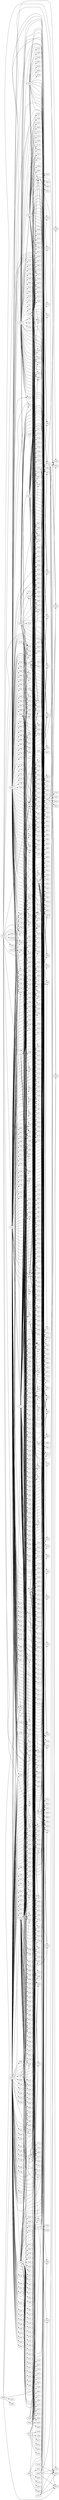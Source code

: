 digraph "Yeast-800" {
	rankdir=LR;
	"G1";
	"G2";
	"G3";
	"G4";
	"G5";
	"G6";
	"G7";
	"G8";
	"G9";
	"G10";
	"G11";
	"G12";
	"G13";
	"G14";
	"G15";
	"G16";
	"G17";
	"G18";
	"G19";
	"G20";
	"G21";
	"G22";
	"G23";
	"G24";
	"G25";
	"G26";
	"G27";
	"G28";
	"G29";
	"G30";
	"G31";
	"G32";
	"G33";
	"G34";
	"G35";
	"G36";
	"G37";
	"G38";
	"G39";
	"G40";
	"G41";
	"G42";
	"G43";
	"G44";
	"G45";
	"G46";
	"G47";
	"G48";
	"G49";
	"G50";
	"G51";
	"G52";
	"G53";
	"G54";
	"G55";
	"G56";
	"G57";
	"G58";
	"G59";
	"G60";
	"G61";
	"G62";
	"G63";
	"G64";
	"G65";
	"G66";
	"G67";
	"G68";
	"G69";
	"G70";
	"G71";
	"G72";
	"G73";
	"G74";
	"G75";
	"G76";
	"G77";
	"G78";
	"G79";
	"G80";
	"G81";
	"G82";
	"G83";
	"G84";
	"G85";
	"G86";
	"G87";
	"G88";
	"G89";
	"G90";
	"G91";
	"G92";
	"G93";
	"G94";
	"G95";
	"G96";
	"G97";
	"G98";
	"G99";
	"G100";
	"G101";
	"G102";
	"G103";
	"G104";
	"G105";
	"G106";
	"G107";
	"G108";
	"G109";
	"G110";
	"G111";
	"G112";
	"G113";
	"G114";
	"G115";
	"G116";
	"G117";
	"G118";
	"G119";
	"G120";
	"G121";
	"G122";
	"G123";
	"G124";
	"G125";
	"G126";
	"G127";
	"G128";
	"G129";
	"G130";
	"G131";
	"G132";
	"G133";
	"G134";
	"G135";
	"G136";
	"G137";
	"G138";
	"G139";
	"G140";
	"G141";
	"G142";
	"G143";
	"G144";
	"G145";
	"G146";
	"G147";
	"G148";
	"G149";
	"G150";
	"G151";
	"G152";
	"G153";
	"G154";
	"G155";
	"G156";
	"G157";
	"G158";
	"G159";
	"G160";
	"G161";
	"G162";
	"G163";
	"G164";
	"G165";
	"G166";
	"G167";
	"G168";
	"G169";
	"G170";
	"G171";
	"G172";
	"G173";
	"G174";
	"G175";
	"G176";
	"G177";
	"G178";
	"G179";
	"G180";
	"G181";
	"G182";
	"G183";
	"G184";
	"G185";
	"G186";
	"G187";
	"G188";
	"G189";
	"G190";
	"G191";
	"G192";
	"G193";
	"G194";
	"G195";
	"G196";
	"G197";
	"G198";
	"G199";
	"G200";
	"G201";
	"G202";
	"G203";
	"G204";
	"G205";
	"G206";
	"G207";
	"G208";
	"G209";
	"G210";
	"G211";
	"G212";
	"G213";
	"G214";
	"G215";
	"G216";
	"G217";
	"G218";
	"G219";
	"G220";
	"G221";
	"G222";
	"G223";
	"G224";
	"G225";
	"G226";
	"G227";
	"G228";
	"G229";
	"G230";
	"G231";
	"G232";
	"G233";
	"G234";
	"G235";
	"G236";
	"G237";
	"G238";
	"G239";
	"G240";
	"G241";
	"G242";
	"G243";
	"G244";
	"G245";
	"G246";
	"G247";
	"G248";
	"G249";
	"G250";
	"G251";
	"G252";
	"G253";
	"G254";
	"G255";
	"G256";
	"G257";
	"G258";
	"G259";
	"G260";
	"G261";
	"G262";
	"G263";
	"G264";
	"G265";
	"G266";
	"G267";
	"G268";
	"G269";
	"G270";
	"G271";
	"G272";
	"G273";
	"G274";
	"G275";
	"G276";
	"G277";
	"G278";
	"G279";
	"G280";
	"G281";
	"G282";
	"G283";
	"G284";
	"G285";
	"G286";
	"G287";
	"G288";
	"G289";
	"G290";
	"G291";
	"G292";
	"G293";
	"G294";
	"G295";
	"G296";
	"G297";
	"G298";
	"G299";
	"G300";
	"G301";
	"G302";
	"G303";
	"G304";
	"G305";
	"G306";
	"G307";
	"G308";
	"G309";
	"G310";
	"G311";
	"G312";
	"G313";
	"G314";
	"G315";
	"G316";
	"G317";
	"G318";
	"G319";
	"G320";
	"G321";
	"G322";
	"G323";
	"G324";
	"G325";
	"G326";
	"G327";
	"G328";
	"G329";
	"G330";
	"G331";
	"G332";
	"G333";
	"G334";
	"G335";
	"G336";
	"G337";
	"G338";
	"G339";
	"G340";
	"G341";
	"G342";
	"G343";
	"G344";
	"G345";
	"G346";
	"G347";
	"G348";
	"G349";
	"G350";
	"G351";
	"G352";
	"G353";
	"G354";
	"G355";
	"G356";
	"G357";
	"G358";
	"G359";
	"G360";
	"G361";
	"G362";
	"G363";
	"G364";
	"G365";
	"G366";
	"G367";
	"G368";
	"G369";
	"G370";
	"G371";
	"G372";
	"G373";
	"G374";
	"G375";
	"G376";
	"G377";
	"G378";
	"G379";
	"G380";
	"G381";
	"G382";
	"G383";
	"G384";
	"G385";
	"G386";
	"G387";
	"G388";
	"G389";
	"G390";
	"G391";
	"G392";
	"G393";
	"G394";
	"G395";
	"G396";
	"G397";
	"G398";
	"G399";
	"G400";
	"G401";
	"G402";
	"G403";
	"G404";
	"G405";
	"G406";
	"G407";
	"G408";
	"G409";
	"G410";
	"G411";
	"G412";
	"G413";
	"G414";
	"G415";
	"G416";
	"G417";
	"G418";
	"G419";
	"G420";
	"G421";
	"G422";
	"G423";
	"G424";
	"G425";
	"G426";
	"G427";
	"G428";
	"G429";
	"G430";
	"G431";
	"G432";
	"G433";
	"G434";
	"G435";
	"G436";
	"G437";
	"G438";
	"G439";
	"G440";
	"G441";
	"G442";
	"G443";
	"G444";
	"G445";
	"G446";
	"G447";
	"G448";
	"G449";
	"G450";
	"G451";
	"G452";
	"G453";
	"G454";
	"G455";
	"G456";
	"G457";
	"G458";
	"G459";
	"G460";
	"G461";
	"G462";
	"G463";
	"G464";
	"G465";
	"G466";
	"G467";
	"G468";
	"G469";
	"G470";
	"G471";
	"G472";
	"G473";
	"G474";
	"G475";
	"G476";
	"G477";
	"G478";
	"G479";
	"G480";
	"G481";
	"G482";
	"G483";
	"G484";
	"G485";
	"G486";
	"G487";
	"G488";
	"G489";
	"G490";
	"G491";
	"G492";
	"G493";
	"G494";
	"G495";
	"G496";
	"G497";
	"G498";
	"G499";
	"G500";
	"G501";
	"G502";
	"G503";
	"G504";
	"G505";
	"G506";
	"G507";
	"G508";
	"G509";
	"G510";
	"G511";
	"G512";
	"G513";
	"G514";
	"G515";
	"G516";
	"G517";
	"G518";
	"G519";
	"G520";
	"G521";
	"G522";
	"G523";
	"G524";
	"G525";
	"G526";
	"G527";
	"G528";
	"G529";
	"G530";
	"G531";
	"G532";
	"G533";
	"G534";
	"G535";
	"G536";
	"G537";
	"G538";
	"G539";
	"G540";
	"G541";
	"G542";
	"G543";
	"G544";
	"G545";
	"G546";
	"G547";
	"G548";
	"G549";
	"G550";
	"G551";
	"G552";
	"G553";
	"G554";
	"G555";
	"G556";
	"G557";
	"G558";
	"G559";
	"G560";
	"G561";
	"G562";
	"G563";
	"G564";
	"G565";
	"G566";
	"G567";
	"G568";
	"G569";
	"G570";
	"G571";
	"G572";
	"G573";
	"G574";
	"G575";
	"G576";
	"G577";
	"G578";
	"G579";
	"G580";
	"G581";
	"G582";
	"G583";
	"G584";
	"G585";
	"G586";
	"G587";
	"G588";
	"G589";
	"G590";
	"G591";
	"G592";
	"G593";
	"G594";
	"G595";
	"G596";
	"G597";
	"G598";
	"G599";
	"G600";
	"G601";
	"G602";
	"G603";
	"G604";
	"G605";
	"G606";
	"G607";
	"G608";
	"G609";
	"G610";
	"G611";
	"G612";
	"G613";
	"G614";
	"G615";
	"G616";
	"G617";
	"G618";
	"G619";
	"G620";
	"G621";
	"G622";
	"G623";
	"G624";
	"G625";
	"G626";
	"G627";
	"G628";
	"G629";
	"G630";
	"G631";
	"G632";
	"G633";
	"G634";
	"G635";
	"G636";
	"G637";
	"G638";
	"G639";
	"G640";
	"G641";
	"G642";
	"G643";
	"G644";
	"G645";
	"G646";
	"G647";
	"G648";
	"G649";
	"G650";
	"G651";
	"G652";
	"G653";
	"G654";
	"G655";
	"G656";
	"G657";
	"G658";
	"G659";
	"G660";
	"G661";
	"G662";
	"G663";
	"G664";
	"G665";
	"G666";
	"G667";
	"G668";
	"G669";
	"G670";
	"G671";
	"G672";
	"G673";
	"G674";
	"G675";
	"G676";
	"G677";
	"G678";
	"G679";
	"G680";
	"G681";
	"G682";
	"G683";
	"G684";
	"G685";
	"G686";
	"G687";
	"G688";
	"G689";
	"G690";
	"G691";
	"G692";
	"G693";
	"G694";
	"G695";
	"G696";
	"G697";
	"G698";
	"G699";
	"G700";
	"G701";
	"G702";
	"G703";
	"G704";
	"G705";
	"G706";
	"G707";
	"G708";
	"G709";
	"G710";
	"G711";
	"G712";
	"G713";
	"G714";
	"G715";
	"G716";
	"G717";
	"G718";
	"G719";
	"G720";
	"G721";
	"G722";
	"G723";
	"G724";
	"G725";
	"G726";
	"G727";
	"G728";
	"G729";
	"G730";
	"G731";
	"G732";
	"G733";
	"G734";
	"G735";
	"G736";
	"G737";
	"G738";
	"G739";
	"G740";
	"G741";
	"G742";
	"G743";
	"G744";
	"G745";
	"G746";
	"G747";
	"G748";
	"G749";
	"G750";
	"G751";
	"G752";
	"G753";
	"G754";
	"G755";
	"G756";
	"G757";
	"G758";
	"G759";
	"G760";
	"G761";
	"G762";
	"G763";
	"G764";
	"G765";
	"G766";
	"G767";
	"G768";
	"G769";
	"G770";
	"G771";
	"G772";
	"G773";
	"G774";
	"G775";
	"G776";
	"G777";
	"G778";
	"G779";
	"G780";
	"G781";
	"G782";
	"G783";
	"G784";
	"G785";
	"G786";
	"G787";
	"G788";
	"G789";
	"G790";
	"G791";
	"G792";
	"G793";
	"G794";
	"G795";
	"G796";
	"G797";
	"G798";
	"G799";
	"G800";
	"G36" -> "G142";
	"G36" -> "G654";
	"G36" -> "G508";
	"G36" -> "G451";
	"G36" -> "G64";
	"G36" -> "G192";
	"G36" -> "G168";
	"G36" -> "G59";
	"G36" -> "G78";
	"G36" -> "G405";
	"G36" -> "G47";
	"G36" -> "G96";
	"G36" -> "G376";
	"G36" -> "G294";
	"G36" -> "G369";
	"G36" -> "G350";
	"G36" -> "G519";
	"G36" -> "G104";
	"G36" -> "G137";
	"G36" -> "G314";
	"G36" -> "G161";
	"G36" -> "G411";
	"G36" -> "G143";
	"G36" -> "G150";
	"G36" -> "G60";
	"G36" -> "G108";
	"G36" -> "G58";
	"G36" -> "G473";
	"G36" -> "G759";
	"G36" -> "G287";
	"G36" -> "G55";
	"G36" -> "G396";
	"G36" -> "G329";
	"G36" -> "G338";
	"G36" -> "G5";
	"G36" -> "G164";
	"G36" -> "G33";
	"G36" -> "G22";
	"G36" -> "G26";
	"G36" -> "G72";
	"G36" -> "G333";
	"G36" -> "G770";
	"G36" -> "G194";
	"G36" -> "G133";
	"G36" -> "G373";
	"G36" -> "G462";
	"G36" -> "G57";
	"G36" -> "G153";
	"G36" -> "G158";
	"G36" -> "G295";
	"G36" -> "G260";
	"G36" -> "G525";
	"G36" -> "G84";
	"G36" -> "G63";
	"G36" -> "G190";
	"G36" -> "G178";
	"G36" -> "G89";
	"G36" -> "G102";
	"G36" -> "G169";
	"G489" -> "G470";
	"G489" -> "G527";
	"G489" -> "G306";
	"G489" -> "G98";
	"G489" -> "G160";
	"G489" -> "G586";
	"G227" -> "G398";
	"G227" -> "G578";
	"G227" -> "G14";
	"G227" -> "G70";
	"G227" -> "G424";
	"G227" -> "G273";
	"G227" -> "G230";
	"G227" -> "G307";
	"G227" -> "G114";
	"G227" -> "G283";
	"G227" -> "G45";
	"G227" -> "G35";
	"G227" -> "G510";
	"G227" -> "G350";
	"G227" -> "G39";
	"G227" -> "G382";
	"G227" -> "G24";
	"G227" -> "G92";
	"G227" -> "G104";
	"G227" -> "G243";
	"G227" -> "G573";
	"G227" -> "G714";
	"G227" -> "G374";
	"G227" -> "G318";
	"G227" -> "G321";
	"G227" -> "G31";
	"G227" -> "G778";
	"G227" -> "G225";
	"G227" -> "G97";
	"G227" -> "G21";
	"G227" -> "G725";
	"G227" -> "G540";
	"G227" -> "G343";
	"G227" -> "G500";
	"G227" -> "G456";
	"G227" -> "G237";
	"G227" -> "G242";
	"G227" -> "G627";
	"G227" -> "G175";
	"G227" -> "G76";
	"G227" -> "G29";
	"G227" -> "G454";
	"G227" -> "G33";
	"G227" -> "G22";
	"G227" -> "G26";
	"G227" -> "G443";
	"G227" -> "G222";
	"G227" -> "G118";
	"G227" -> "G79";
	"G227" -> "G404";
	"G227" -> "G388";
	"G227" -> "G476";
	"G227" -> "G464";
	"G227" -> "G260";
	"G227" -> "G189";
	"G227" -> "G62";
	"G227" -> "G240";
	"G227" -> "G286";
	"G227" -> "G83";
	"G227" -> "G257";
	"G227" -> "G278";
	"G227" -> "G625";
	"G227" -> "G264";
	"G227" -> "G468";
	"G227" -> "G639";
	"G227" -> "G607";
	"G227" -> "G305";
	"G227" -> "G154";
	"G227" -> "G255";
	"G227" -> "G169";
	"G636" -> "G651";
	"G636" -> "G166";
	"G636" -> "G78";
	"G636" -> "G539";
	"G636" -> "G490";
	"G636" -> "G568";
	"G636" -> "G104";
	"G636" -> "G137";
	"G636" -> "G771";
	"G636" -> "G408";
	"G636" -> "G494";
	"G636" -> "G667";
	"G636" -> "G292";
	"G636" -> "G694";
	"G636" -> "G456";
	"G636" -> "G497";
	"G636" -> "G695";
	"G636" -> "G486";
	"G636" -> "G305";
	"G636" -> "G154";
	"G670" -> "G470";
	"G670" -> "G658";
	"G670" -> "G703";
	"G670" -> "G644";
	"G670" -> "G544";
	"G670" -> "G440";
	"G670" -> "G588";
	"G670" -> "G584";
	"G241" -> "G670";
	"G241" -> "G479";
	"G241" -> "G310";
	"G241" -> "G644";
	"G241" -> "G334";
	"G241" -> "G8";
	"G241" -> "G493";
	"G241" -> "G549";
	"G241" -> "G584";
	"G290" -> "G447";
	"G290" -> "G305";
	"G290" -> "G154";
	"G409" -> "G453";
	"G409" -> "G644";
	"G409" -> "G750";
	"G409" -> "G655";
	"G409" -> "G440";
	"G409" -> "G642";
	"G409" -> "G584";
	"G784" -> "G449";
	"G784" -> "G409";
	"G784" -> "G440";
	"G784" -> "G8";
	"G439" -> "G470";
	"G439" -> "G658";
	"G439" -> "G703";
	"G439" -> "G670";
	"G439" -> "G449";
	"G439" -> "G409";
	"G439" -> "G310";
	"G439" -> "G440";
	"G402" -> "G104";
	"G402" -> "G137";
	"G402" -> "G546";
	"G402" -> "G532";
	"G402" -> "G523";
	"G402" -> "G499";
	"G402" -> "G260";
	"G402" -> "G416";
	"G319" -> "G400";
	"G319" -> "G14";
	"G319" -> "G54";
	"G319" -> "G763";
	"G319" -> "G452";
	"G319" -> "G419";
	"G319" -> "G757";
	"G319" -> "G282";
	"G319" -> "G449";
	"G319" -> "G409";
	"G319" -> "G49";
	"G319" -> "G166";
	"G319" -> "G795";
	"G319" -> "G43";
	"G319" -> "G386";
	"G319" -> "G354";
	"G319" -> "G269";
	"G319" -> "G45";
	"G319" -> "G35";
	"G319" -> "G104";
	"G319" -> "G137";
	"G319" -> "G391";
	"G319" -> "G491";
	"G319" -> "G383";
	"G319" -> "G456";
	"G319" -> "G362";
	"G319" -> "G627";
	"G319" -> "G5";
	"G319" -> "G33";
	"G319" -> "G22";
	"G319" -> "G26";
	"G319" -> "G56";
	"G319" -> "G335";
	"G319" -> "G260";
	"G319" -> "G189";
	"G319" -> "G62";
	"G319" -> "G305";
	"G319" -> "G154";
	"G512" -> "G554";
	"G512" -> "G395";
	"G512" -> "G267";
	"G512" -> "G578";
	"G512" -> "G400";
	"G512" -> "G14";
	"G512" -> "G54";
	"G512" -> "G585";
	"G512" -> "G757";
	"G512" -> "G282";
	"G512" -> "G738";
	"G512" -> "G701";
	"G512" -> "G166";
	"G512" -> "G78";
	"G512" -> "G530";
	"G512" -> "G691";
	"G512" -> "G595";
	"G512" -> "G247";
	"G512" -> "G780";
	"G512" -> "G370";
	"G512" -> "G653";
	"G512" -> "G147";
	"G512" -> "G45";
	"G512" -> "G35";
	"G512" -> "G597";
	"G512" -> "G350";
	"G512" -> "G94";
	"G512" -> "G152";
	"G512" -> "G51";
	"G512" -> "G599";
	"G512" -> "G297";
	"G512" -> "G571";
	"G512" -> "G602";
	"G512" -> "G748";
	"G512" -> "G391";
	"G512" -> "G105";
	"G512" -> "G683";
	"G512" -> "G457";
	"G512" -> "G208";
	"G512" -> "G710";
	"G512" -> "G374";
	"G512" -> "G563";
	"G512" -> "G436";
	"G512" -> "G516";
	"G512" -> "G231";
	"G512" -> "G544";
	"G512" -> "G292";
	"G512" -> "G132";
	"G512" -> "G759";
	"G512" -> "G677";
	"G512" -> "G375";
	"G512" -> "G725";
	"G512" -> "G540";
	"G512" -> "G700";
	"G512" -> "G343";
	"G512" -> "G500";
	"G512" -> "G645";
	"G512" -> "G720";
	"G512" -> "G712";
	"G512" -> "G330";
	"G512" -> "G379";
	"G512" -> "G574";
	"G512" -> "G617";
	"G512" -> "G393";
	"G512" -> "G448";
	"G512" -> "G704";
	"G512" -> "G583";
	"G512" -> "G461";
	"G512" -> "G727";
	"G512" -> "G372";
	"G512" -> "G787";
	"G512" -> "G471";
	"G512" -> "G66";
	"G512" -> "G570";
	"G512" -> "G627";
	"G512" -> "G603";
	"G512" -> "G5";
	"G512" -> "G183";
	"G512" -> "G638";
	"G512" -> "G620";
	"G512" -> "G340";
	"G512" -> "G553";
	"G512" -> "G517";
	"G512" -> "G518";
	"G512" -> "G179";
	"G512" -> "G547";
	"G512" -> "G437";
	"G512" -> "G514";
	"G512" -> "G690";
	"G512" -> "G198";
	"G512" -> "G33";
	"G512" -> "G22";
	"G512" -> "G26";
	"G512" -> "G605";
	"G512" -> "G118";
	"G512" -> "G79";
	"G512" -> "G800";
	"G512" -> "G124";
	"G512" -> "G333";
	"G512" -> "G591";
	"G512" -> "G111";
	"G512" -> "G601";
	"G512" -> "G390";
	"G512" -> "G355";
	"G512" -> "G56";
	"G512" -> "G629";
	"G512" -> "G335";
	"G512" -> "G234";
	"G512" -> "G313";
	"G512" -> "G613";
	"G512" -> "G657";
	"G512" -> "G608";
	"G512" -> "G117";
	"G512" -> "G373";
	"G512" -> "G275";
	"G512" -> "G728";
	"G512" -> "G543";
	"G512" -> "G476";
	"G512" -> "G260";
	"G512" -> "G189";
	"G512" -> "G62";
	"G512" -> "G320";
	"G512" -> "G551";
	"G512" -> "G240";
	"G512" -> "G339";
	"G512" -> "G276";
	"G512" -> "G360";
	"G512" -> "G766";
	"G512" -> "G672";
	"G512" -> "G711";
	"G512" -> "G782";
	"G512" -> "G749";
	"G512" -> "G286";
	"G512" -> "G781";
	"G512" -> "G83";
	"G512" -> "G758";
	"G512" -> "G430";
	"G512" -> "G63";
	"G512" -> "G17";
	"G512" -> "G300";
	"G512" -> "G272";
	"G512" -> "G71";
	"G512" -> "G799";
	"G512" -> "G11";
	"G10" -> "G28";
	"G10" -> "G86";
	"G10" -> "G368";
	"G10" -> "G542";
	"G10" -> "G386";
	"G10" -> "G347";
	"G10" -> "G226";
	"G10" -> "G423";
	"G10" -> "G106";
	"G10" -> "G68";
	"G10" -> "G94";
	"G10" -> "G152";
	"G10" -> "G51";
	"G10" -> "G492";
	"G10" -> "G299";
	"G10" -> "G610";
	"G10" -> "G208";
	"G10" -> "G364";
	"G10" -> "G250";
	"G10" -> "G224";
	"G10" -> "G53";
	"G10" -> "G40";
	"G10" -> "G197";
	"G10" -> "G37";
	"G10" -> "G12";
	"G10" -> "G456";
	"G10" -> "G172";
	"G10" -> "G139";
	"G10" -> "G407";
	"G10" -> "G148";
	"G10" -> "G177";
	"G10" -> "G91";
	"G10" -> "G367";
	"G10" -> "G254";
	"G10" -> "G134";
	"G10" -> "G156";
	"G10" -> "G145";
	"G10" -> "G5";
	"G10" -> "G6";
	"G10" -> "G678";
	"G10" -> "G73";
	"G10" -> "G281";
	"G10" -> "G497";
	"G10" -> "G115";
	"G10" -> "G605";
	"G10" -> "G309";
	"G10" -> "G15";
	"G10" -> "G399";
	"G10" -> "G16";
	"G10" -> "G101";
	"G10" -> "G52";
	"G10" -> "G140";
	"G10" -> "G228";
	"G480" -> "G562";
	"G480" -> "G686";
	"G480" -> "G481";
	"G480" -> "G285";
	"G244" -> "G757";
	"G244" -> "G282";
	"G244" -> "G370";
	"G244" -> "G297";
	"G244" -> "G104";
	"G244" -> "G137";
	"G244" -> "G372";
	"G726" -> "G658";
	"G726" -> "G343";
	"G474" -> "G477";
	"G474" -> "G565";
	"G474" -> "G661";
	"G474" -> "G326";
	"G474" -> "G298";
	"G474" -> "G796";
	"G474" -> "G768";
	"G474" -> "G676";
	"G474" -> "G221";
	"G474" -> "G277";
	"G2" -> "G23";
	"G2" -> "G18";
	"G2" -> "G578";
	"G2" -> "G400";
	"G2" -> "G14";
	"G2" -> "G54";
	"G2" -> "G13";
	"G2" -> "G64";
	"G2" -> "G70";
	"G2" -> "G166";
	"G2" -> "G32";
	"G2" -> "G27";
	"G2" -> "G119";
	"G2" -> "G730";
	"G2" -> "G20";
	"G2" -> "G269";
	"G2" -> "G325";
	"G2" -> "G114";
	"G2" -> "G348";
	"G2" -> "G110";
	"G2" -> "G45";
	"G2" -> "G35";
	"G2" -> "G39";
	"G2" -> "G24";
	"G2" -> "G509";
	"G2" -> "G92";
	"G2" -> "G104";
	"G2" -> "G126";
	"G2" -> "G120";
	"G2" -> "G87";
	"G2" -> "G426";
	"G2" -> "G1";
	"G2" -> "G412";
	"G2" -> "G38";
	"G2" -> "G504";
	"G2" -> "G81";
	"G2" -> "G351";
	"G2" -> "G498";
	"G2" -> "G473";
	"G2" -> "G31";
	"G2" -> "G778";
	"G2" -> "G225";
	"G2" -> "G176";
	"G2" -> "G48";
	"G2" -> "G206";
	"G2" -> "G7";
	"G2" -> "G97";
	"G2" -> "G21";
	"G2" -> "G575";
	"G2" -> "G19";
	"G2" -> "G393";
	"G2" -> "G456";
	"G2" -> "G30";
	"G2" -> "G8";
	"G2" -> "G5";
	"G2" -> "G6";
	"G2" -> "G29";
	"G2" -> "G164";
	"G2" -> "G433";
	"G2" -> "G33";
	"G2" -> "G74";
	"G2" -> "G22";
	"G2" -> "G4";
	"G2" -> "G26";
	"G2" -> "G443";
	"G2" -> "G222";
	"G2" -> "G253";
	"G2" -> "G3";
	"G2" -> "G258";
	"G2" -> "G25";
	"G2" -> "G388";
	"G2" -> "G221";
	"G2" -> "G464";
	"G2" -> "G260";
	"G2" -> "G189";
	"G2" -> "G62";
	"G2" -> "G75";
	"G2" -> "G61";
	"G2" -> "G233";
	"G2" -> "G276";
	"G2" -> "G257";
	"G2" -> "G17";
	"G2" -> "G42";
	"G2" -> "G278";
	"G2" -> "G625";
	"G2" -> "G607";
	"G2" -> "G305";
	"G2" -> "G154";
	"G2" -> "G173";
	"G2" -> "G9";
	"G2" -> "G11";
	"G46" -> "G40";
	"G46" -> "G197";
	"G46" -> "G262";
	"G717" -> "G735";
	"G717" -> "G798";
	"G717" -> "G742";
	"G717" -> "G225";
	"G717" -> "G456";
	"G717" -> "G746";
	"G717" -> "G278";
	"G717" -> "G625";
	"G138" -> "G64";
	"G138" -> "G70";
	"G138" -> "G452";
	"G138" -> "G326";
	"G138" -> "G298";
	"G138" -> "G245";
	"G138" -> "G331";
	"G138" -> "G195";
	"G138" -> "G456";
	"G138" -> "G151";
	"G138" -> "G401";
	"G138" -> "G56";
	"G138" -> "G373";
	"G138" -> "G275";
	"G138" -> "G277";
	"G587" -> "G64";
	"G587" -> "G449";
	"G587" -> "G409";
	"G587" -> "G49";
	"G587" -> "G646";
	"G587" -> "G310";
	"G587" -> "G751";
	"G587" -> "G698";
	"G587" -> "G624";
	"G442" -> "G788";
	"G442" -> "G555";
	"G442" -> "G572";
	"G442" -> "G648";
	"G442" -> "G628";
	"G442" -> "G113";
	"G442" -> "G463";
	"G442" -> "G335";
	"G442" -> "G652";
	"G442" -> "G577";
	"G442" -> "G430";
	"G442" -> "G622";
	"G567" -> "G554";
	"G567" -> "G395";
	"G567" -> "G576";
	"G567" -> "G647";
	"G567" -> "G149";
	"G567" -> "G116";
	"G567" -> "G684";
	"G567" -> "G669";
	"G567" -> "G757";
	"G567" -> "G282";
	"G567" -> "G738";
	"G567" -> "G633";
	"G567" -> "G273";
	"G567" -> "G230";
	"G567" -> "G359";
	"G567" -> "G581";
	"G567" -> "G682";
	"G567" -> "G157";
	"G567" -> "G495";
	"G567" -> "G671";
	"G567" -> "G94";
	"G567" -> "G152";
	"G567" -> "G51";
	"G567" -> "G382";
	"G567" -> "G761";
	"G567" -> "G745";
	"G567" -> "G609";
	"G567" -> "G621";
	"G567" -> "G150";
	"G567" -> "G299";
	"G567" -> "G610";
	"G567" -> "G786";
	"G567" -> "G544";
	"G567" -> "G292";
	"G567" -> "G132";
	"G567" -> "G759";
	"G567" -> "G700";
	"G567" -> "G662";
	"G567" -> "G162";
	"G567" -> "G579";
	"G567" -> "G379";
	"G567" -> "G324";
	"G567" -> "G482";
	"G567" -> "G708";
	"G567" -> "G632";
	"G567" -> "G471";
	"G567" -> "G148";
	"G567" -> "G177";
	"G567" -> "G66";
	"G567" -> "G570";
	"G567" -> "G467";
	"G567" -> "G696";
	"G567" -> "G649";
	"G567" -> "G281";
	"G567" -> "G688";
	"G567" -> "G755";
	"G567" -> "G588";
	"G567" -> "G403";
	"G567" -> "G685";
	"G567" -> "G179";
	"G567" -> "G547";
	"G567" -> "G797";
	"G567" -> "G417";
	"G567" -> "G185";
	"G567" -> "G552";
	"G567" -> "G541";
	"G567" -> "G800";
	"G567" -> "G444";
	"G567" -> "G333";
	"G567" -> "G312";
	"G567" -> "G601";
	"G567" -> "G390";
	"G567" -> "G304";
	"G567" -> "G336";
	"G567" -> "G612";
	"G567" -> "G472";
	"G567" -> "G740";
	"G567" -> "G739";
	"G567" -> "G373";
	"G567" -> "G728";
	"G567" -> "G399";
	"G567" -> "G380";
	"G567" -> "G630";
	"G567" -> "G729";
	"G567" -> "G618";
	"G567" -> "G140";
	"G567" -> "G496";
	"G567" -> "G428";
	"G567" -> "G430";
	"G567" -> "G63";
	"G567" -> "G205";
	"G567" -> "G218";
	"G567" -> "G606";
	"G567" -> "G718";
	"G567" -> "G600";
	"G567" -> "G377";
	"G567" -> "G716";
	"G567" -> "G300";
	"G567" -> "G272";
	"G567" -> "G71";
	"G567" -> "G593";
	"G567" -> "G681";
	"G567" -> "G643";
	"G292" -> "G427";
	"G292" -> "G395";
	"G292" -> "G747";
	"G292" -> "G302";
	"G292" -> "G585";
	"G292" -> "G70";
	"G292" -> "G227";
	"G292" -> "G424";
	"G292" -> "G738";
	"G292" -> "G166";
	"G292" -> "G78";
	"G292" -> "G370";
	"G292" -> "G45";
	"G292" -> "G35";
	"G292" -> "G104";
	"G292" -> "G137";
	"G292" -> "G323";
	"G292" -> "G201";
	"G292" -> "G38";
	"G292" -> "G408";
	"G292" -> "G689";
	"G292" -> "G544";
	"G292" -> "G759";
	"G292" -> "G677";
	"G292" -> "G375";
	"G292" -> "G393";
	"G292" -> "G448";
	"G292" -> "G461";
	"G292" -> "G727";
	"G292" -> "G372";
	"G292" -> "G787";
	"G292" -> "G471";
	"G292" -> "G467";
	"G292" -> "G387";
	"G292" -> "G33";
	"G292" -> "G22";
	"G292" -> "G26";
	"G292" -> "G552";
	"G292" -> "G486";
	"G292" -> "G601";
	"G292" -> "G390";
	"G292" -> "G336";
	"G292" -> "G612";
	"G292" -> "G472";
	"G292" -> "G80";
	"G292" -> "G429";
	"G292" -> "G260";
	"G292" -> "G189";
	"G292" -> "G62";
	"G292" -> "G276";
	"G292" -> "G360";
	"G292" -> "G799";
	"G292" -> "G762";
	"G292" -> "G371";
	"G342" -> "G44";
	"G342" -> "G670";
	"G342" -> "G241";
	"G342" -> "G449";
	"G342" -> "G409";
	"G342" -> "G49";
	"G342" -> "G35";
	"G342" -> "G92";
	"G342" -> "G104";
	"G342" -> "G384";
	"G342" -> "G528";
	"G342" -> "G635";
	"G342" -> "G31";
	"G342" -> "G778";
	"G342" -> "G19";
	"G342" -> "G663";
	"G342" -> "G733";
	"G342" -> "G458";
	"G342" -> "G790";
	"G342" -> "G679";
	"G342" -> "G659";
	"G342" -> "G464";
	"G342" -> "G260";
	"G342" -> "G62";
	"G34" -> "G400";
	"G34" -> "G14";
	"G34" -> "G54";
	"G34" -> "G155";
	"G34" -> "G116";
	"G34" -> "G44";
	"G34" -> "G670";
	"G34" -> "G241";
	"G34" -> "G757";
	"G34" -> "G282";
	"G34" -> "G449";
	"G34" -> "G409";
	"G34" -> "G49";
	"G34" -> "G784";
	"G34" -> "G166";
	"G34" -> "G78";
	"G34" -> "G121";
	"G34" -> "G43";
	"G34" -> "G653";
	"G34" -> "G147";
	"G34" -> "G557";
	"G34" -> "G715";
	"G34" -> "G109";
	"G34" -> "G45";
	"G34" -> "G35";
	"G34" -> "G141";
	"G34" -> "G104";
	"G34" -> "G137";
	"G34" -> "G391";
	"G34" -> "G50";
	"G34" -> "G174";
	"G34" -> "G445";
	"G34" -> "G38";
	"G34" -> "G41";
	"G34" -> "G441";
	"G34" -> "G515";
	"G34" -> "G146";
	"G34" -> "G65";
	"G34" -> "G175";
	"G34" -> "G76";
	"G34" -> "G478";
	"G34" -> "G67";
	"G34" -> "G5";
	"G34" -> "G183";
	"G34" -> "G394";
	"G34" -> "G33";
	"G34" -> "G22";
	"G34" -> "G26";
	"G34" -> "G188";
	"G34" -> "G56";
	"G34" -> "G366";
	"G34" -> "G260";
	"G34" -> "G189";
	"G34" -> "G62";
	"G252" -> "G86";
	"G252" -> "G538";
	"G252" -> "G757";
	"G252" -> "G282";
	"G252" -> "G784";
	"G252" -> "G653";
	"G252" -> "G147";
	"G252" -> "G560";
	"G252" -> "G357";
	"G252" -> "G391";
	"G252" -> "G270";
	"G252" -> "G113";
	"G252" -> "G183";
	"G252" -> "G638";
	"G252" -> "G620";
	"G252" -> "G56";
	"G252" -> "G335";
	"G252" -> "G707";
	"G252" -> "G349";
	"G252" -> "G660";
	"G252" -> "G414";
	"G252" -> "G693";
	"G66" -> "G554";
	"G66" -> "G395";
	"G66" -> "G267";
	"G66" -> "G576";
	"G66" -> "G14";
	"G66" -> "G538";
	"G66" -> "G44";
	"G66" -> "G670";
	"G66" -> "G241";
	"G66" -> "G449";
	"G66" -> "G409";
	"G66" -> "G49";
	"G66" -> "G122";
	"G66" -> "G212";
	"G66" -> "G438";
	"G66" -> "G184";
	"G66" -> "G315";
	"G66" -> "G271";
	"G66" -> "G88";
	"G66" -> "G484";
	"G66" -> "G422";
	"G66" -> "G431";
	"G66" -> "G589";
	"G66" -> "G365";
	"G66" -> "G45";
	"G66" -> "G35";
	"G66" -> "G510";
	"G66" -> "G505";
	"G66" -> "G382";
	"G66" -> "G92";
	"G66" -> "G104";
	"G66" -> "G93";
	"G66" -> "G391";
	"G66" -> "G664";
	"G66" -> "G123";
	"G66" -> "G425";
	"G66" -> "G127";
	"G66" -> "G135";
	"G66" -> "G38";
	"G66" -> "G81";
	"G66" -> "G582";
	"G66" -> "G53";
	"G66" -> "G528";
	"G66" -> "G31";
	"G66" -> "G778";
	"G66" -> "G225";
	"G66" -> "G288";
	"G66" -> "G97";
	"G66" -> "G21";
	"G66" -> "G783";
	"G66" -> "G346";
	"G66" -> "G95";
	"G66" -> "G98";
	"G66" -> "G324";
	"G66" -> "G482";
	"G66" -> "G193";
	"G66" -> "G594";
	"G66" -> "G485";
	"G66" -> "G734";
	"G66" -> "G5";
	"G66" -> "G6";
	"G66" -> "G413";
	"G66" -> "G481";
	"G66" -> "G285";
	"G66" -> "G179";
	"G66" -> "G547";
	"G66" -> "G437";
	"G66" -> "G756";
	"G66" -> "G337";
	"G66" -> "G33";
	"G66" -> "G22";
	"G66" -> "G26";
	"G66" -> "G541";
	"G66" -> "G352";
	"G66" -> "G344";
	"G66" -> "G561";
	"G66" -> "G464";
	"G66" -> "G260";
	"G66" -> "G189";
	"G66" -> "G62";
	"G66" -> "G75";
	"G66" -> "G69";
	"G66" -> "G263";
	"G66" -> "G99";
	"G66" -> "G82";
	"G66" -> "G650";
	"G66" -> "G236";
	"G66" -> "G215";
	"G66" -> "G722";
	"G66" -> "G100";
	"G515" -> "G400";
	"G515" -> "G14";
	"G515" -> "G54";
	"G515" -> "G763";
	"G515" -> "G70";
	"G515" -> "G155";
	"G515" -> "G449";
	"G515" -> "G409";
	"G515" -> "G49";
	"G515" -> "G166";
	"G515" -> "G581";
	"G515" -> "G735";
	"G515" -> "G43";
	"G515" -> "G753";
	"G515" -> "G589";
	"G515" -> "G45";
	"G515" -> "G35";
	"G515" -> "G104";
	"G515" -> "G137";
	"G515" -> "G383";
	"G515" -> "G662";
	"G515" -> "G34";
	"G515" -> "G531";
	"G515" -> "G146";
	"G515" -> "G210";
	"G515" -> "G695";
	"G515" -> "G487";
	"G515" -> "G737";
	"G515" -> "G260";
	"G515" -> "G189";
	"G515" -> "G62";
	"G515" -> "G564";
	"G515" -> "G769";
	"G515" -> "G731";
	"G515" -> "G779";
	"G515" -> "G548";
	"G515" -> "G604";
	"G515" -> "G17";
	"G515" -> "G205";
	"G569" -> "G562";
	"G569" -> "G436";
	"G569" -> "G372";
	"G569" -> "G234";
	"G673" -> "G400";
	"G673" -> "G14";
	"G673" -> "G54";
	"G673" -> "G44";
	"G673" -> "G670";
	"G673" -> "G241";
	"G673" -> "G449";
	"G673" -> "G409";
	"G673" -> "G49";
	"G673" -> "G32";
	"G673" -> "G691";
	"G673" -> "G595";
	"G673" -> "G45";
	"G673" -> "G35";
	"G673" -> "G744";
	"G673" -> "G736";
	"G673" -> "G92";
	"G673" -> "G104";
	"G673" -> "G752";
	"G673" -> "G773";
	"G673" -> "G767";
	"G673" -> "G38";
	"G673" -> "G81";
	"G673" -> "G48";
	"G673" -> "G97";
	"G673" -> "G21";
	"G673" -> "G754";
	"G673" -> "G732";
	"G673" -> "G485";
	"G673" -> "G433";
	"G673" -> "G33";
	"G673" -> "G74";
	"G673" -> "G22";
	"G673" -> "G4";
	"G673" -> "G26";
	"G673" -> "G222";
	"G673" -> "G464";
	"G673" -> "G260";
	"G673" -> "G189";
	"G673" -> "G62";
	"G673" -> "G793";
	"G673" -> "G11";
	"G160" -> "G666";
	"G160" -> "G165";
	"G160" -> "G220";
	"G160" -> "G36";
	"G160" -> "G539";
	"G160" -> "G490";
	"G160" -> "G157";
	"G160" -> "G356";
	"G160" -> "G345";
	"G160" -> "G616";
	"G160" -> "G365";
	"G160" -> "G45";
	"G160" -> "G35";
	"G160" -> "G505";
	"G160" -> "G235";
	"G160" -> "G713";
	"G160" -> "G144";
	"G160" -> "G203";
	"G160" -> "G239";
	"G160" -> "G332";
	"G160" -> "G256";
	"G160" -> "G104";
	"G160" -> "G137";
	"G160" -> "G640";
	"G160" -> "G391";
	"G160" -> "G621";
	"G160" -> "G702";
	"G160" -> "G248";
	"G160" -> "G664";
	"G160" -> "G123";
	"G160" -> "G425";
	"G160" -> "G201";
	"G160" -> "G521";
	"G160" -> "G299";
	"G160" -> "G683";
	"G160" -> "G457";
	"G160" -> "G364";
	"G160" -> "G501";
	"G160" -> "G38";
	"G160" -> "G582";
	"G160" -> "G167";
	"G160" -> "G53";
	"G160" -> "G199";
	"G160" -> "G466";
	"G160" -> "G322";
	"G160" -> "G162";
	"G160" -> "G37";
	"G160" -> "G12";
	"G160" -> "G112";
	"G160" -> "G98";
	"G160" -> "G182";
	"G160" -> "G252";
	"G160" -> "G171";
	"G160" -> "G566";
	"G160" -> "G615";
	"G160" -> "G467";
	"G160" -> "G641";
	"G160" -> "G410";
	"G160" -> "G674";
	"G160" -> "G202";
	"G160" -> "G281";
	"G160" -> "G755";
	"G160" -> "G210";
	"G160" -> "G268";
	"G160" -> "G420";
	"G160" -> "G450";
	"G160" -> "G614";
	"G160" -> "G403";
	"G160" -> "G434";
	"G160" -> "G385";
	"G160" -> "G756";
	"G160" -> "G33";
	"G160" -> "G22";
	"G160" -> "G26";
	"G160" -> "G417";
	"G160" -> "G185";
	"G160" -> "G216";
	"G160" -> "G545";
	"G160" -> "G444";
	"G160" -> "G317";
	"G160" -> "G312";
	"G160" -> "G301";
	"G160" -> "G214";
	"G160" -> "G304";
	"G160" -> "G352";
	"G160" -> "G249";
	"G160" -> "G590";
	"G160" -> "G381";
	"G160" -> "G163";
	"G160" -> "G260";
	"G160" -> "G189";
	"G160" -> "G62";
	"G160" -> "G229";
	"G160" -> "G232";
	"G160" -> "G320";
	"G160" -> "G180";
	"G160" -> "G378";
	"G160" -> "G353";
	"G160" -> "G475";
	"G160" -> "G263";
	"G160" -> "G99";
	"G160" -> "G205";
	"G160" -> "G218";
	"G160" -> "G455";
	"G160" -> "G743";
	"G160" -> "G181";
	"G160" -> "G272";
	"G160" -> "G71";
	"G160" -> "G392";
	"G699" -> "G757";
	"G699" -> "G282";
	"G699" -> "G184";
	"G699" -> "G719";
	"G699" -> "G557";
	"G699" -> "G170";
	"G699" -> "G92";
	"G699" -> "G104";
	"G699" -> "G137";
	"G699" -> "G774";
	"G699" -> "G391";
	"G699" -> "G506";
	"G699" -> "G379";
	"G699" -> "G765";
	"G699" -> "G697";
	"G699" -> "G420";
	"G699" -> "G29";
	"G699" -> "G296";
	"G699" -> "G327";
	"G699" -> "G79";
	"G699" -> "G274";
	"G699" -> "G163";
	"G699" -> "G476";
	"G699" -> "G464";
	"G699" -> "G260";
	"G699" -> "G62";
	"G699" -> "G240";
	"G699" -> "G496";
	"G699" -> "G428";
	"G699" -> "G83";
	"G699" -> "G259";
	"G130" -> "G757";
	"G130" -> "G282";
	"G130" -> "G719";
	"G130" -> "G379";
	"G130" -> "G755";
	"G130" -> "G83";
	"G85" -> "G784";
	"G85" -> "G480";
	"G85" -> "G45";
	"G85" -> "G35";
	"G85" -> "G104";
	"G85" -> "G137";
	"G85" -> "G391";
	"G85" -> "G38";
	"G85" -> "G113";
	"G85" -> "G33";
	"G85" -> "G22";
	"G85" -> "G26";
	"G85" -> "G260";
	"G85" -> "G189";
	"G85" -> "G62";
	"G770" -> "G785";
	"G770" -> "G166";
	"G770" -> "G78";
	"G770" -> "G789";
	"G770" -> "G683";
	"G770" -> "G457";
	"G770" -> "G777";
	"G770" -> "G791";
	"G770" -> "G124";
	"G770" -> "G737";
	"G770" -> "G75";
	"G770" -> "G61";
	"G770" -> "G233";
	"G770" -> "G606";
	"G770" -> "G718";
	"G131" -> "G14";
	"G131" -> "G35";
	"G131" -> "G92";
	"G131" -> "G104";
	"G131" -> "G97";
	"G131" -> "G21";
	"G131" -> "G464";
	"G131" -> "G260";
	"G131" -> "G189";
	"G131" -> "G62";
	"G775" -> "G306";
	"G775" -> "G583";
	"G775" -> "G649";
	"G775" -> "G729";
	"G760" -> "G653";
	"G274" -> "G427";
	"G274" -> "G184";
	"G274" -> "G502";
	"G274" -> "G599";
	"G274" -> "G556";
	"G274" -> "G384";
	"G274" -> "G129";
	"G274" -> "G284";
	"G274" -> "G485";
	"G274" -> "G697";
	"G274" -> "G675";
	"G274" -> "G674";
	"G274" -> "G202";
	"G274" -> "G596";
	"G274" -> "G387";
	"G274" -> "G418";
	"G274" -> "G296";
	"G274" -> "G687";
	"G274" -> "G592";
	"G274" -> "G316";
	"G274" -> "G240";
	"G274" -> "G83";
	"G274" -> "G265";
	"G180" -> "G427";
	"G180" -> "G13";
	"G180" -> "G465";
	"G180" -> "G757";
	"G180" -> "G282";
	"G180" -> "G701";
	"G180" -> "G315";
	"G180" -> "G386";
	"G180" -> "G280";
	"G180" -> "G598";
	"G180" -> "G20";
	"G180" -> "G653";
	"G180" -> "G147";
	"G180" -> "G226";
	"G180" -> "G423";
	"G180" -> "G106";
	"G180" -> "G719";
	"G180" -> "G68";
	"G180" -> "G223";
	"G180" -> "G529";
	"G180" -> "G332";
	"G180" -> "G640";
	"G180" -> "G311";
	"G180" -> "G238";
	"G180" -> "G363";
	"G180" -> "G60";
	"G180" -> "G610";
	"G180" -> "G364";
	"G180" -> "G167";
	"G180" -> "G53";
	"G180" -> "G308";
	"G180" -> "G436";
	"G180" -> "G40";
	"G180" -> "G197";
	"G180" -> "G187";
	"G180" -> "G231";
	"G180" -> "G662";
	"G180" -> "G330";
	"G180" -> "G162";
	"G180" -> "G389";
	"G180" -> "G219";
	"G180" -> "G37";
	"G180" -> "G12";
	"G180" -> "G246";
	"G180" -> "G668";
	"G180" -> "G172";
	"G180" -> "G139";
	"G180" -> "G407";
	"G180" -> "G148";
	"G180" -> "G177";
	"G180" -> "G367";
	"G180" -> "G329";
	"G180" -> "G156";
	"G180" -> "G680";
	"G180" -> "G603";
	"G180" -> "G204";
	"G180" -> "G678";
	"G180" -> "G183";
	"G180" -> "G638";
	"G180" -> "G620";
	"G180" -> "G340";
	"G180" -> "G553";
	"G180" -> "G281";
	"G180" -> "G437";
	"G180" -> "G198";
	"G180" -> "G605";
	"G180" -> "G309";
	"G180" -> "G355";
	"G180" -> "G56";
	"G180" -> "G335";
	"G180" -> "G709";
	"G180" -> "G117";
	"G180" -> "G469";
	"G180" -> "G432";
	"G180" -> "G435";
	"G180" -> "G415";
	"G180" -> "G328";
	"G180" -> "G380";
	"G180" -> "G378";
	"G180" -> "G353";
	"G180" -> "G339";
	"G180" -> "G101";
	"G180" -> "G496";
	"G180" -> "G428";
	"G180" -> "G511";
	"G180" -> "G228";
	"G180" -> "G406";
	"G180" -> "G265";
	"G180" -> "G483";
	"G180" -> "G524";
	"G772" -> "G470";
	"G772" -> "G658";
	"G772" -> "G703";
	"G772" -> "G492";
	"G772" -> "G343";
	"G772" -> "G746";
	"G535" -> "G776";
	"G535" -> "G723";
	"G535" -> "G369";
	"G535" -> "G656";
	"G535" -> "G223";
	"G535" -> "G391";
	"G535" -> "G587";
	"G535" -> "G580";
	"G520" -> "G706";
	"G520" -> "G554";
	"G520" -> "G395";
	"G520" -> "G776";
	"G520" -> "G530";
	"G520" -> "G780";
	"G520" -> "G512";
	"G520" -> "G792";
	"G520" -> "G692";
	"G520" -> "G544";
	"G520" -> "G292";
	"G520" -> "G343";
	"G520" -> "G500";
	"G520" -> "G379";
	"G520" -> "G183";
	"G520" -> "G417";
	"G520" -> "G240";
	"G520" -> "G300";
	"G377" -> "G421";
	"G377" -> "G460";
	"G377" -> "G705";
	"G503" -> "G626";
	"G503" -> "G18";
	"G503" -> "G507";
	"G503" -> "G400";
	"G503" -> "G14";
	"G503" -> "G54";
	"G503" -> "G165";
	"G503" -> "G220";
	"G503" -> "G558";
	"G503" -> "G526";
	"G503" -> "G634";
	"G503" -> "G721";
	"G503" -> "G70";
	"G503" -> "G44";
	"G503" -> "G670";
	"G503" -> "G241";
	"G503" -> "G166";
	"G503" -> "G78";
	"G503" -> "G572";
	"G503" -> "G513";
	"G503" -> "G479";
	"G503" -> "G598";
	"G503" -> "G20";
	"G503" -> "G536";
	"G503" -> "G559";
	"G503" -> "G665";
	"G503" -> "G45";
	"G503" -> "G35";
	"G503" -> "G92";
	"G503" -> "G104";
	"G503" -> "G137";
	"G503" -> "G136";
	"G503" -> "G522";
	"G503" -> "G764";
	"G503" -> "G38";
	"G503" -> "G506";
	"G503" -> "G456";
	"G503" -> "G98";
	"G503" -> "G5";
	"G503" -> "G6";
	"G503" -> "G517";
	"G503" -> "G497";
	"G503" -> "G552";
	"G503" -> "G486";
	"G503" -> "G464";
	"G503" -> "G260";
	"G503" -> "G62";
	"G503" -> "G637";
	"G503" -> "G631";
	"G71" -> "G217";
	"G71" -> "G554";
	"G71" -> "G395";
	"G71" -> "G400";
	"G71" -> "G14";
	"G71" -> "G54";
	"G71" -> "G196";
	"G71" -> "G149";
	"G71" -> "G279";
	"G71" -> "G359";
	"G71" -> "G701";
	"G71" -> "G166";
	"G71" -> "G78";
	"G71" -> "G247";
	"G71" -> "G780";
	"G71" -> "G370";
	"G71" -> "G157";
	"G71" -> "G495";
	"G71" -> "G512";
	"G71" -> "G45";
	"G71" -> "G35";
	"G71" -> "G144";
	"G71" -> "G350";
	"G71" -> "G291";
	"G71" -> "G297";
	"G71" -> "G159";
	"G71" -> "G306";
	"G71" -> "G170";
	"G71" -> "G623";
	"G71" -> "G2";
	"G71" -> "G621";
	"G71" -> "G200";
	"G71" -> "G136";
	"G71" -> "G361";
	"G71" -> "G619";
	"G71" -> "G105";
	"G71" -> "G108";
	"G71" -> "G129";
	"G71" -> "G167";
	"G71" -> "G494";
	"G71" -> "G436";
	"G71" -> "G211";
	"G71" -> "G31";
	"G71" -> "G778";
	"G71" -> "G537";
	"G71" -> "G103";
	"G71" -> "G191";
	"G71" -> "G186";
	"G71" -> "G544";
	"G71" -> "G292";
	"G71" -> "G132";
	"G71" -> "G759";
	"G71" -> "G90";
	"G71" -> "G289";
	"G71" -> "G343";
	"G71" -> "G500";
	"G71" -> "G293";
	"G71" -> "G358";
	"G71" -> "G389";
	"G71" -> "G379";
	"G71" -> "G393";
	"G71" -> "G448";
	"G71" -> "G112";
	"G71" -> "G213";
	"G71" -> "G372";
	"G71" -> "G787";
	"G71" -> "G66";
	"G71" -> "G570";
	"G71" -> "G488";
	"G71" -> "G5";
	"G71" -> "G341";
	"G71" -> "G33";
	"G71" -> "G22";
	"G71" -> "G26";
	"G71" -> "G550";
	"G71" -> "G724";
	"G71" -> "G327";
	"G71" -> "G216";
	"G71" -> "G261";
	"G71" -> "G446";
	"G71" -> "G118";
	"G71" -> "G79";
	"G71" -> "G800";
	"G71" -> "G124";
	"G71" -> "G333";
	"G71" -> "G397";
	"G71" -> "G591";
	"G71" -> "G111";
	"G71" -> "G629";
	"G71" -> "G234";
	"G71" -> "G313";
	"G71" -> "G80";
	"G71" -> "G429";
	"G71" -> "G125";
	"G71" -> "G117";
	"G71" -> "G476";
	"G71" -> "G260";
	"G71" -> "G189";
	"G71" -> "G62";
	"G71" -> "G77";
	"G71" -> "G251";
	"G71" -> "G75";
	"G71" -> "G61";
	"G71" -> "G233";
	"G71" -> "G240";
	"G71" -> "G207";
	"G71" -> "G741";
	"G71" -> "G276";
	"G71" -> "G360";
	"G71" -> "G535";
	"G71" -> "G266";
	"G71" -> "G286";
	"G71" -> "G128";
	"G71" -> "G83";
	"G71" -> "G430";
	"G71" -> "G63";
	"G71" -> "G17";
	"G71" -> "G107";
	"G71" -> "G377";
	"G71" -> "G303";
	"G71" -> "G534";
	"G71" -> "G300";
	"G71" -> "G259";
	"G71" -> "G799";
	"G71" -> "G483";
	"G71" -> "G524";
	"G209" -> "G104";
	"G209" -> "G137";
	"G209" -> "G260";
	"G459" -> "G611";
	"G459" -> "G64";
	"G459" -> "G449";
	"G459" -> "G409";
	"G459" -> "G49";
	"G459" -> "G784";
	"G459" -> "G78";
	"G459" -> "G568";
	"G459" -> "G159";
	"G459" -> "G794";
	"G459" -> "G456";
	"G459" -> "G678";
	"G459" -> "G497";
	"G459" -> "G533";
	"G459" -> "G486";
	"G459" -> "G487";
}